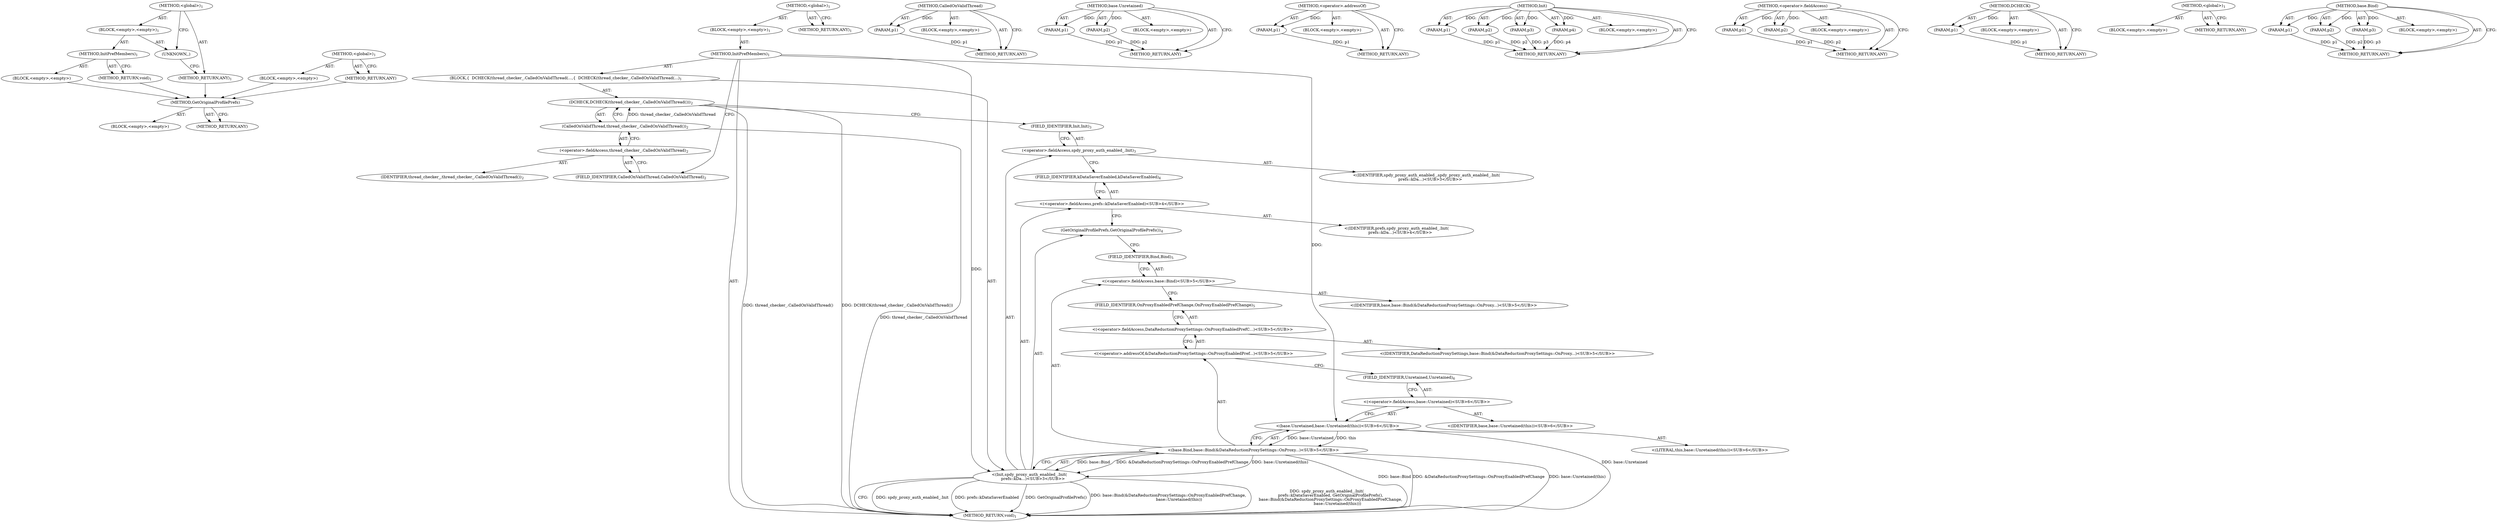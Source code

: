 digraph "&lt;global&gt;" {
vulnerable_73 [label=<(METHOD,GetOriginalProfilePrefs)>];
vulnerable_74 [label=<(BLOCK,&lt;empty&gt;,&lt;empty&gt;)>];
vulnerable_75 [label=<(METHOD_RETURN,ANY)>];
vulnerable_6 [label=<(METHOD,&lt;global&gt;)<SUB>1</SUB>>];
vulnerable_7 [label=<(BLOCK,&lt;empty&gt;,&lt;empty&gt;)<SUB>1</SUB>>];
vulnerable_8 [label=<(METHOD,InitPrefMembers)<SUB>1</SUB>>];
vulnerable_9 [label=<(BLOCK,{
  DCHECK(thread_checker_.CalledOnValidThread(...,{
  DCHECK(thread_checker_.CalledOnValidThread(...)<SUB>1</SUB>>];
vulnerable_10 [label=<(DCHECK,DCHECK(thread_checker_.CalledOnValidThread()))<SUB>2</SUB>>];
vulnerable_11 [label=<(CalledOnValidThread,thread_checker_.CalledOnValidThread())<SUB>2</SUB>>];
vulnerable_12 [label=<(&lt;operator&gt;.fieldAccess,thread_checker_.CalledOnValidThread)<SUB>2</SUB>>];
vulnerable_13 [label=<(IDENTIFIER,thread_checker_,thread_checker_.CalledOnValidThread())<SUB>2</SUB>>];
vulnerable_14 [label=<(FIELD_IDENTIFIER,CalledOnValidThread,CalledOnValidThread)<SUB>2</SUB>>];
vulnerable_15 [label="<(Init,spdy_proxy_auth_enabled_.Init(
      prefs::kDa...)<SUB>3</SUB>>"];
vulnerable_16 [label=<(&lt;operator&gt;.fieldAccess,spdy_proxy_auth_enabled_.Init)<SUB>3</SUB>>];
vulnerable_17 [label="<(IDENTIFIER,spdy_proxy_auth_enabled_,spdy_proxy_auth_enabled_.Init(
      prefs::kDa...)<SUB>3</SUB>>"];
vulnerable_18 [label=<(FIELD_IDENTIFIER,Init,Init)<SUB>3</SUB>>];
vulnerable_19 [label="<(&lt;operator&gt;.fieldAccess,prefs::kDataSaverEnabled)<SUB>4</SUB>>"];
vulnerable_20 [label="<(IDENTIFIER,prefs,spdy_proxy_auth_enabled_.Init(
      prefs::kDa...)<SUB>4</SUB>>"];
vulnerable_21 [label=<(FIELD_IDENTIFIER,kDataSaverEnabled,kDataSaverEnabled)<SUB>4</SUB>>];
vulnerable_22 [label=<(GetOriginalProfilePrefs,GetOriginalProfilePrefs())<SUB>4</SUB>>];
vulnerable_23 [label="<(base.Bind,base::Bind(&amp;DataReductionProxySettings::OnProxy...)<SUB>5</SUB>>"];
vulnerable_24 [label="<(&lt;operator&gt;.fieldAccess,base::Bind)<SUB>5</SUB>>"];
vulnerable_25 [label="<(IDENTIFIER,base,base::Bind(&amp;DataReductionProxySettings::OnProxy...)<SUB>5</SUB>>"];
vulnerable_26 [label=<(FIELD_IDENTIFIER,Bind,Bind)<SUB>5</SUB>>];
vulnerable_27 [label="<(&lt;operator&gt;.addressOf,&amp;DataReductionProxySettings::OnProxyEnabledPref...)<SUB>5</SUB>>"];
vulnerable_28 [label="<(&lt;operator&gt;.fieldAccess,DataReductionProxySettings::OnProxyEnabledPrefC...)<SUB>5</SUB>>"];
vulnerable_29 [label="<(IDENTIFIER,DataReductionProxySettings,base::Bind(&amp;DataReductionProxySettings::OnProxy...)<SUB>5</SUB>>"];
vulnerable_30 [label=<(FIELD_IDENTIFIER,OnProxyEnabledPrefChange,OnProxyEnabledPrefChange)<SUB>5</SUB>>];
vulnerable_31 [label="<(base.Unretained,base::Unretained(this))<SUB>6</SUB>>"];
vulnerable_32 [label="<(&lt;operator&gt;.fieldAccess,base::Unretained)<SUB>6</SUB>>"];
vulnerable_33 [label="<(IDENTIFIER,base,base::Unretained(this))<SUB>6</SUB>>"];
vulnerable_34 [label=<(FIELD_IDENTIFIER,Unretained,Unretained)<SUB>6</SUB>>];
vulnerable_35 [label="<(LITERAL,this,base::Unretained(this))<SUB>6</SUB>>"];
vulnerable_36 [label=<(METHOD_RETURN,void)<SUB>1</SUB>>];
vulnerable_38 [label=<(METHOD_RETURN,ANY)<SUB>1</SUB>>];
vulnerable_57 [label=<(METHOD,CalledOnValidThread)>];
vulnerable_58 [label=<(PARAM,p1)>];
vulnerable_59 [label=<(BLOCK,&lt;empty&gt;,&lt;empty&gt;)>];
vulnerable_60 [label=<(METHOD_RETURN,ANY)>];
vulnerable_86 [label=<(METHOD,base.Unretained)>];
vulnerable_87 [label=<(PARAM,p1)>];
vulnerable_88 [label=<(PARAM,p2)>];
vulnerable_89 [label=<(BLOCK,&lt;empty&gt;,&lt;empty&gt;)>];
vulnerable_90 [label=<(METHOD_RETURN,ANY)>];
vulnerable_82 [label=<(METHOD,&lt;operator&gt;.addressOf)>];
vulnerable_83 [label=<(PARAM,p1)>];
vulnerable_84 [label=<(BLOCK,&lt;empty&gt;,&lt;empty&gt;)>];
vulnerable_85 [label=<(METHOD_RETURN,ANY)>];
vulnerable_66 [label=<(METHOD,Init)>];
vulnerable_67 [label=<(PARAM,p1)>];
vulnerable_68 [label=<(PARAM,p2)>];
vulnerable_69 [label=<(PARAM,p3)>];
vulnerable_70 [label=<(PARAM,p4)>];
vulnerable_71 [label=<(BLOCK,&lt;empty&gt;,&lt;empty&gt;)>];
vulnerable_72 [label=<(METHOD_RETURN,ANY)>];
vulnerable_61 [label=<(METHOD,&lt;operator&gt;.fieldAccess)>];
vulnerable_62 [label=<(PARAM,p1)>];
vulnerable_63 [label=<(PARAM,p2)>];
vulnerable_64 [label=<(BLOCK,&lt;empty&gt;,&lt;empty&gt;)>];
vulnerable_65 [label=<(METHOD_RETURN,ANY)>];
vulnerable_53 [label=<(METHOD,DCHECK)>];
vulnerable_54 [label=<(PARAM,p1)>];
vulnerable_55 [label=<(BLOCK,&lt;empty&gt;,&lt;empty&gt;)>];
vulnerable_56 [label=<(METHOD_RETURN,ANY)>];
vulnerable_47 [label=<(METHOD,&lt;global&gt;)<SUB>1</SUB>>];
vulnerable_48 [label=<(BLOCK,&lt;empty&gt;,&lt;empty&gt;)>];
vulnerable_49 [label=<(METHOD_RETURN,ANY)>];
vulnerable_76 [label=<(METHOD,base.Bind)>];
vulnerable_77 [label=<(PARAM,p1)>];
vulnerable_78 [label=<(PARAM,p2)>];
vulnerable_79 [label=<(PARAM,p3)>];
vulnerable_80 [label=<(BLOCK,&lt;empty&gt;,&lt;empty&gt;)>];
vulnerable_81 [label=<(METHOD_RETURN,ANY)>];
fixed_6 [label=<(METHOD,&lt;global&gt;)<SUB>1</SUB>>];
fixed_7 [label=<(BLOCK,&lt;empty&gt;,&lt;empty&gt;)<SUB>1</SUB>>];
fixed_8 [label=<(METHOD,InitPrefMembers)<SUB>1</SUB>>];
fixed_9 [label=<(BLOCK,&lt;empty&gt;,&lt;empty&gt;)>];
fixed_10 [label=<(METHOD_RETURN,void)<SUB>1</SUB>>];
fixed_12 [label=<(UNKNOWN,,)>];
fixed_13 [label=<(METHOD_RETURN,ANY)<SUB>1</SUB>>];
fixed_20 [label=<(METHOD,&lt;global&gt;)<SUB>1</SUB>>];
fixed_21 [label=<(BLOCK,&lt;empty&gt;,&lt;empty&gt;)>];
fixed_22 [label=<(METHOD_RETURN,ANY)>];
vulnerable_73 -> vulnerable_74  [key=0, label="AST: "];
vulnerable_73 -> vulnerable_75  [key=0, label="AST: "];
vulnerable_73 -> vulnerable_75  [key=1, label="CFG: "];
vulnerable_6 -> vulnerable_7  [key=0, label="AST: "];
vulnerable_6 -> vulnerable_38  [key=0, label="AST: "];
vulnerable_6 -> vulnerable_38  [key=1, label="CFG: "];
vulnerable_7 -> vulnerable_8  [key=0, label="AST: "];
vulnerable_8 -> vulnerable_9  [key=0, label="AST: "];
vulnerable_8 -> vulnerable_36  [key=0, label="AST: "];
vulnerable_8 -> vulnerable_14  [key=0, label="CFG: "];
vulnerable_8 -> vulnerable_15  [key=0, label="DDG: "];
vulnerable_8 -> vulnerable_31  [key=0, label="DDG: "];
vulnerable_9 -> vulnerable_10  [key=0, label="AST: "];
vulnerable_9 -> vulnerable_15  [key=0, label="AST: "];
vulnerable_10 -> vulnerable_11  [key=0, label="AST: "];
vulnerable_10 -> vulnerable_18  [key=0, label="CFG: "];
vulnerable_10 -> vulnerable_36  [key=0, label="DDG: thread_checker_.CalledOnValidThread()"];
vulnerable_10 -> vulnerable_36  [key=1, label="DDG: DCHECK(thread_checker_.CalledOnValidThread())"];
vulnerable_11 -> vulnerable_12  [key=0, label="AST: "];
vulnerable_11 -> vulnerable_10  [key=0, label="CFG: "];
vulnerable_11 -> vulnerable_10  [key=1, label="DDG: thread_checker_.CalledOnValidThread"];
vulnerable_11 -> vulnerable_36  [key=0, label="DDG: thread_checker_.CalledOnValidThread"];
vulnerable_12 -> vulnerable_13  [key=0, label="AST: "];
vulnerable_12 -> vulnerable_14  [key=0, label="AST: "];
vulnerable_12 -> vulnerable_11  [key=0, label="CFG: "];
vulnerable_14 -> vulnerable_12  [key=0, label="CFG: "];
vulnerable_15 -> vulnerable_16  [key=0, label="AST: "];
vulnerable_15 -> vulnerable_19  [key=0, label="AST: "];
vulnerable_15 -> vulnerable_22  [key=0, label="AST: "];
vulnerable_15 -> vulnerable_23  [key=0, label="AST: "];
vulnerable_15 -> vulnerable_36  [key=0, label="CFG: "];
vulnerable_15 -> vulnerable_36  [key=1, label="DDG: spdy_proxy_auth_enabled_.Init"];
vulnerable_15 -> vulnerable_36  [key=2, label="DDG: prefs::kDataSaverEnabled"];
vulnerable_15 -> vulnerable_36  [key=3, label="DDG: GetOriginalProfilePrefs()"];
vulnerable_15 -> vulnerable_36  [key=4, label="DDG: base::Bind(&amp;DataReductionProxySettings::OnProxyEnabledPrefChange,
                 base::Unretained(this))"];
vulnerable_15 -> vulnerable_36  [key=5, label="DDG: spdy_proxy_auth_enabled_.Init(
      prefs::kDataSaverEnabled, GetOriginalProfilePrefs(),
      base::Bind(&amp;DataReductionProxySettings::OnProxyEnabledPrefChange,
                 base::Unretained(this)))"];
vulnerable_16 -> vulnerable_17  [key=0, label="AST: "];
vulnerable_16 -> vulnerable_18  [key=0, label="AST: "];
vulnerable_16 -> vulnerable_21  [key=0, label="CFG: "];
vulnerable_18 -> vulnerable_16  [key=0, label="CFG: "];
vulnerable_19 -> vulnerable_20  [key=0, label="AST: "];
vulnerable_19 -> vulnerable_21  [key=0, label="AST: "];
vulnerable_19 -> vulnerable_22  [key=0, label="CFG: "];
vulnerable_21 -> vulnerable_19  [key=0, label="CFG: "];
vulnerable_22 -> vulnerable_26  [key=0, label="CFG: "];
vulnerable_23 -> vulnerable_24  [key=0, label="AST: "];
vulnerable_23 -> vulnerable_27  [key=0, label="AST: "];
vulnerable_23 -> vulnerable_31  [key=0, label="AST: "];
vulnerable_23 -> vulnerable_15  [key=0, label="CFG: "];
vulnerable_23 -> vulnerable_15  [key=1, label="DDG: base::Bind"];
vulnerable_23 -> vulnerable_15  [key=2, label="DDG: &amp;DataReductionProxySettings::OnProxyEnabledPrefChange"];
vulnerable_23 -> vulnerable_15  [key=3, label="DDG: base::Unretained(this)"];
vulnerable_23 -> vulnerable_36  [key=0, label="DDG: base::Bind"];
vulnerable_23 -> vulnerable_36  [key=1, label="DDG: &amp;DataReductionProxySettings::OnProxyEnabledPrefChange"];
vulnerable_23 -> vulnerable_36  [key=2, label="DDG: base::Unretained(this)"];
vulnerable_24 -> vulnerable_25  [key=0, label="AST: "];
vulnerable_24 -> vulnerable_26  [key=0, label="AST: "];
vulnerable_24 -> vulnerable_30  [key=0, label="CFG: "];
vulnerable_26 -> vulnerable_24  [key=0, label="CFG: "];
vulnerable_27 -> vulnerable_28  [key=0, label="AST: "];
vulnerable_27 -> vulnerable_34  [key=0, label="CFG: "];
vulnerable_28 -> vulnerable_29  [key=0, label="AST: "];
vulnerable_28 -> vulnerable_30  [key=0, label="AST: "];
vulnerable_28 -> vulnerable_27  [key=0, label="CFG: "];
vulnerable_30 -> vulnerable_28  [key=0, label="CFG: "];
vulnerable_31 -> vulnerable_32  [key=0, label="AST: "];
vulnerable_31 -> vulnerable_35  [key=0, label="AST: "];
vulnerable_31 -> vulnerable_23  [key=0, label="CFG: "];
vulnerable_31 -> vulnerable_23  [key=1, label="DDG: base::Unretained"];
vulnerable_31 -> vulnerable_23  [key=2, label="DDG: this"];
vulnerable_31 -> vulnerable_36  [key=0, label="DDG: base::Unretained"];
vulnerable_32 -> vulnerable_33  [key=0, label="AST: "];
vulnerable_32 -> vulnerable_34  [key=0, label="AST: "];
vulnerable_32 -> vulnerable_31  [key=0, label="CFG: "];
vulnerable_34 -> vulnerable_32  [key=0, label="CFG: "];
vulnerable_57 -> vulnerable_58  [key=0, label="AST: "];
vulnerable_57 -> vulnerable_58  [key=1, label="DDG: "];
vulnerable_57 -> vulnerable_59  [key=0, label="AST: "];
vulnerable_57 -> vulnerable_60  [key=0, label="AST: "];
vulnerable_57 -> vulnerable_60  [key=1, label="CFG: "];
vulnerable_58 -> vulnerable_60  [key=0, label="DDG: p1"];
vulnerable_86 -> vulnerable_87  [key=0, label="AST: "];
vulnerable_86 -> vulnerable_87  [key=1, label="DDG: "];
vulnerable_86 -> vulnerable_89  [key=0, label="AST: "];
vulnerable_86 -> vulnerable_88  [key=0, label="AST: "];
vulnerable_86 -> vulnerable_88  [key=1, label="DDG: "];
vulnerable_86 -> vulnerable_90  [key=0, label="AST: "];
vulnerable_86 -> vulnerable_90  [key=1, label="CFG: "];
vulnerable_87 -> vulnerable_90  [key=0, label="DDG: p1"];
vulnerable_88 -> vulnerable_90  [key=0, label="DDG: p2"];
vulnerable_82 -> vulnerable_83  [key=0, label="AST: "];
vulnerable_82 -> vulnerable_83  [key=1, label="DDG: "];
vulnerable_82 -> vulnerable_84  [key=0, label="AST: "];
vulnerable_82 -> vulnerable_85  [key=0, label="AST: "];
vulnerable_82 -> vulnerable_85  [key=1, label="CFG: "];
vulnerable_83 -> vulnerable_85  [key=0, label="DDG: p1"];
vulnerable_66 -> vulnerable_67  [key=0, label="AST: "];
vulnerable_66 -> vulnerable_67  [key=1, label="DDG: "];
vulnerable_66 -> vulnerable_71  [key=0, label="AST: "];
vulnerable_66 -> vulnerable_68  [key=0, label="AST: "];
vulnerable_66 -> vulnerable_68  [key=1, label="DDG: "];
vulnerable_66 -> vulnerable_72  [key=0, label="AST: "];
vulnerable_66 -> vulnerable_72  [key=1, label="CFG: "];
vulnerable_66 -> vulnerable_69  [key=0, label="AST: "];
vulnerable_66 -> vulnerable_69  [key=1, label="DDG: "];
vulnerable_66 -> vulnerable_70  [key=0, label="AST: "];
vulnerable_66 -> vulnerable_70  [key=1, label="DDG: "];
vulnerable_67 -> vulnerable_72  [key=0, label="DDG: p1"];
vulnerable_68 -> vulnerable_72  [key=0, label="DDG: p2"];
vulnerable_69 -> vulnerable_72  [key=0, label="DDG: p3"];
vulnerable_70 -> vulnerable_72  [key=0, label="DDG: p4"];
vulnerable_61 -> vulnerable_62  [key=0, label="AST: "];
vulnerable_61 -> vulnerable_62  [key=1, label="DDG: "];
vulnerable_61 -> vulnerable_64  [key=0, label="AST: "];
vulnerable_61 -> vulnerable_63  [key=0, label="AST: "];
vulnerable_61 -> vulnerable_63  [key=1, label="DDG: "];
vulnerable_61 -> vulnerable_65  [key=0, label="AST: "];
vulnerable_61 -> vulnerable_65  [key=1, label="CFG: "];
vulnerable_62 -> vulnerable_65  [key=0, label="DDG: p1"];
vulnerable_63 -> vulnerable_65  [key=0, label="DDG: p2"];
vulnerable_53 -> vulnerable_54  [key=0, label="AST: "];
vulnerable_53 -> vulnerable_54  [key=1, label="DDG: "];
vulnerable_53 -> vulnerable_55  [key=0, label="AST: "];
vulnerable_53 -> vulnerable_56  [key=0, label="AST: "];
vulnerable_53 -> vulnerable_56  [key=1, label="CFG: "];
vulnerable_54 -> vulnerable_56  [key=0, label="DDG: p1"];
vulnerable_47 -> vulnerable_48  [key=0, label="AST: "];
vulnerable_47 -> vulnerable_49  [key=0, label="AST: "];
vulnerable_47 -> vulnerable_49  [key=1, label="CFG: "];
vulnerable_76 -> vulnerable_77  [key=0, label="AST: "];
vulnerable_76 -> vulnerable_77  [key=1, label="DDG: "];
vulnerable_76 -> vulnerable_80  [key=0, label="AST: "];
vulnerable_76 -> vulnerable_78  [key=0, label="AST: "];
vulnerable_76 -> vulnerable_78  [key=1, label="DDG: "];
vulnerable_76 -> vulnerable_81  [key=0, label="AST: "];
vulnerable_76 -> vulnerable_81  [key=1, label="CFG: "];
vulnerable_76 -> vulnerable_79  [key=0, label="AST: "];
vulnerable_76 -> vulnerable_79  [key=1, label="DDG: "];
vulnerable_77 -> vulnerable_81  [key=0, label="DDG: p1"];
vulnerable_78 -> vulnerable_81  [key=0, label="DDG: p2"];
vulnerable_79 -> vulnerable_81  [key=0, label="DDG: p3"];
fixed_6 -> fixed_7  [key=0, label="AST: "];
fixed_6 -> fixed_13  [key=0, label="AST: "];
fixed_6 -> fixed_12  [key=0, label="CFG: "];
fixed_7 -> fixed_8  [key=0, label="AST: "];
fixed_7 -> fixed_12  [key=0, label="AST: "];
fixed_8 -> fixed_9  [key=0, label="AST: "];
fixed_8 -> fixed_10  [key=0, label="AST: "];
fixed_8 -> fixed_10  [key=1, label="CFG: "];
fixed_9 -> vulnerable_73  [key=0];
fixed_10 -> vulnerable_73  [key=0];
fixed_12 -> fixed_13  [key=0, label="CFG: "];
fixed_13 -> vulnerable_73  [key=0];
fixed_20 -> fixed_21  [key=0, label="AST: "];
fixed_20 -> fixed_22  [key=0, label="AST: "];
fixed_20 -> fixed_22  [key=1, label="CFG: "];
fixed_21 -> vulnerable_73  [key=0];
fixed_22 -> vulnerable_73  [key=0];
}
